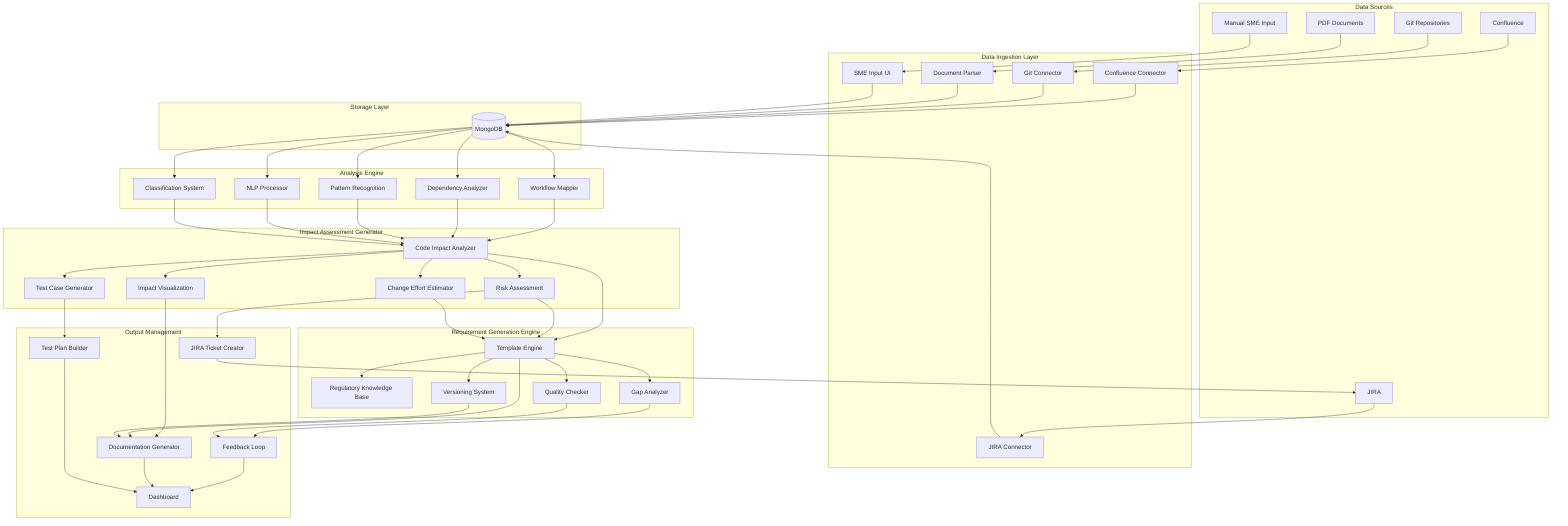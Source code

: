 flowchart TB
    subgraph "Data Sources"
        CONF[Confluence]
        JIRA[JIRA]
        GIT[Git Repositories]
        SME[Manual SME Input]
        PDF[PDF Documents]
    end

    subgraph "Data Ingestion Layer"
        CONF_CONN[Confluence Connector]
        JIRA_CONN[JIRA Connector]
        GIT_CONN[Git Connector]
        DOC_PARSER[Document Parser]
        UI[SME Input UI]
    end

    subgraph "Storage Layer"
        MONGO[(MongoDB)]
    end

    subgraph "Analysis Engine"
        WORKFLOW[Workflow Mapper]
        DEP[Dependency Analyzer]
        PATTERN[Pattern Recognition]
        NLP[NLP Processor]
        CLASS[Classification System]
    end

    subgraph "Impact Assessment Generator"
        CODE_IMPACT[Code Impact Analyzer]
        TEST_GEN[Test Case Generator]
        IMPACT_VIZ[Impact Visualization]
        RISK[Risk Assessment]
        EFFORT[Change Effort Estimator]
    end

    subgraph "Requirement Generation Engine"
        TEMPLATE[Template Engine]
        REG_KB[Regulatory Knowledge Base]
        GAP[Gap Analyzer]
        VERSION[Versioning System]
        QUALITY[Quality Checker]
    end

    subgraph "Output Management"
        JIRA_CREATE[JIRA Ticket Creator]
        DOC_GEN[Documentation Generator]
        TEST_PLAN[Test Plan Builder]
        DASH[Dashboard]
        FEEDBACK[Feedback Loop]
    end

    CONF --> CONF_CONN
    JIRA --> JIRA_CONN
    GIT --> GIT_CONN
    SME --> UI
    PDF --> DOC_PARSER

    CONF_CONN --> MONGO
    JIRA_CONN --> MONGO
    GIT_CONN --> MONGO
    DOC_PARSER --> MONGO
    UI --> MONGO

    MONGO --> WORKFLOW
    MONGO --> DEP
    MONGO --> PATTERN
    MONGO --> NLP
    MONGO --> CLASS

    WORKFLOW --> CODE_IMPACT
    DEP --> CODE_IMPACT
    PATTERN --> CODE_IMPACT
    NLP --> CODE_IMPACT
    CLASS --> CODE_IMPACT

    CODE_IMPACT --> TEST_GEN
    CODE_IMPACT --> IMPACT_VIZ
    CODE_IMPACT --> RISK
    CODE_IMPACT --> EFFORT

    CODE_IMPACT --> TEMPLATE
    RISK --> TEMPLATE
    EFFORT --> TEMPLATE
    
    TEMPLATE --> REG_KB
    TEMPLATE --> GAP
    TEMPLATE --> VERSION
    TEMPLATE --> QUALITY

    GAP --> FEEDBACK
    QUALITY --> FEEDBACK

    TEST_GEN --> TEST_PLAN
    IMPACT_VIZ --> DOC_GEN
    RISK --> JIRA_CREATE
    TEMPLATE --> DOC_GEN
    VERSION --> DOC_GEN
    
    JIRA_CREATE --> JIRA
    FEEDBACK --> DASH
    DOC_GEN --> DASH
    TEST_PLAN --> DASH